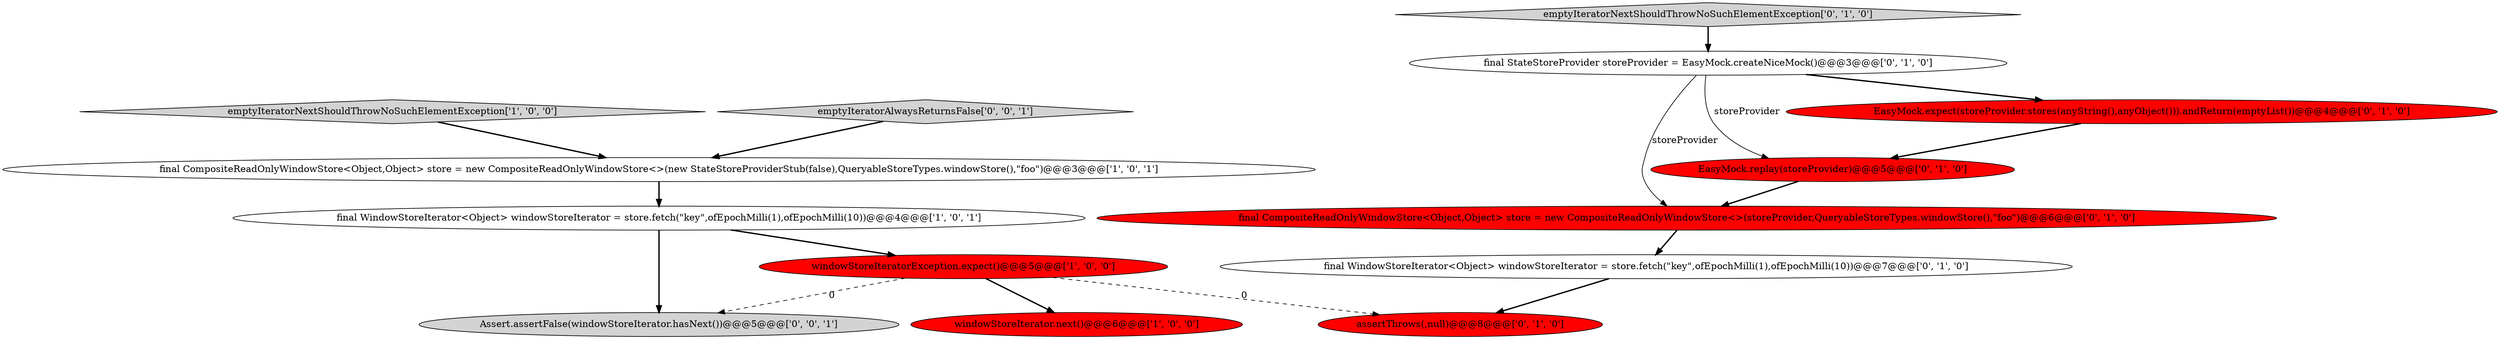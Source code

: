 digraph {
2 [style = filled, label = "final WindowStoreIterator<Object> windowStoreIterator = store.fetch(\"key\",ofEpochMilli(1),ofEpochMilli(10))@@@4@@@['1', '0', '1']", fillcolor = white, shape = ellipse image = "AAA0AAABBB1BBB"];
7 [style = filled, label = "final WindowStoreIterator<Object> windowStoreIterator = store.fetch(\"key\",ofEpochMilli(1),ofEpochMilli(10))@@@7@@@['0', '1', '0']", fillcolor = white, shape = ellipse image = "AAA0AAABBB2BBB"];
5 [style = filled, label = "EasyMock.replay(storeProvider)@@@5@@@['0', '1', '0']", fillcolor = red, shape = ellipse image = "AAA1AAABBB2BBB"];
12 [style = filled, label = "emptyIteratorAlwaysReturnsFalse['0', '0', '1']", fillcolor = lightgray, shape = diamond image = "AAA0AAABBB3BBB"];
10 [style = filled, label = "final CompositeReadOnlyWindowStore<Object,Object> store = new CompositeReadOnlyWindowStore<>(storeProvider,QueryableStoreTypes.windowStore(),\"foo\")@@@6@@@['0', '1', '0']", fillcolor = red, shape = ellipse image = "AAA1AAABBB2BBB"];
9 [style = filled, label = "EasyMock.expect(storeProvider.stores(anyString(),anyObject())).andReturn(emptyList())@@@4@@@['0', '1', '0']", fillcolor = red, shape = ellipse image = "AAA1AAABBB2BBB"];
3 [style = filled, label = "windowStoreIterator.next()@@@6@@@['1', '0', '0']", fillcolor = red, shape = ellipse image = "AAA1AAABBB1BBB"];
1 [style = filled, label = "windowStoreIteratorException.expect()@@@5@@@['1', '0', '0']", fillcolor = red, shape = ellipse image = "AAA1AAABBB1BBB"];
11 [style = filled, label = "final StateStoreProvider storeProvider = EasyMock.createNiceMock()@@@3@@@['0', '1', '0']", fillcolor = white, shape = ellipse image = "AAA0AAABBB2BBB"];
8 [style = filled, label = "assertThrows(,null)@@@8@@@['0', '1', '0']", fillcolor = red, shape = ellipse image = "AAA1AAABBB2BBB"];
0 [style = filled, label = "final CompositeReadOnlyWindowStore<Object,Object> store = new CompositeReadOnlyWindowStore<>(new StateStoreProviderStub(false),QueryableStoreTypes.windowStore(),\"foo\")@@@3@@@['1', '0', '1']", fillcolor = white, shape = ellipse image = "AAA0AAABBB1BBB"];
6 [style = filled, label = "emptyIteratorNextShouldThrowNoSuchElementException['0', '1', '0']", fillcolor = lightgray, shape = diamond image = "AAA0AAABBB2BBB"];
13 [style = filled, label = "Assert.assertFalse(windowStoreIterator.hasNext())@@@5@@@['0', '0', '1']", fillcolor = lightgray, shape = ellipse image = "AAA0AAABBB3BBB"];
4 [style = filled, label = "emptyIteratorNextShouldThrowNoSuchElementException['1', '0', '0']", fillcolor = lightgray, shape = diamond image = "AAA0AAABBB1BBB"];
1->3 [style = bold, label=""];
9->5 [style = bold, label=""];
11->5 [style = solid, label="storeProvider"];
5->10 [style = bold, label=""];
1->8 [style = dashed, label="0"];
11->10 [style = solid, label="storeProvider"];
11->9 [style = bold, label=""];
7->8 [style = bold, label=""];
12->0 [style = bold, label=""];
10->7 [style = bold, label=""];
2->1 [style = bold, label=""];
6->11 [style = bold, label=""];
4->0 [style = bold, label=""];
0->2 [style = bold, label=""];
2->13 [style = bold, label=""];
1->13 [style = dashed, label="0"];
}
